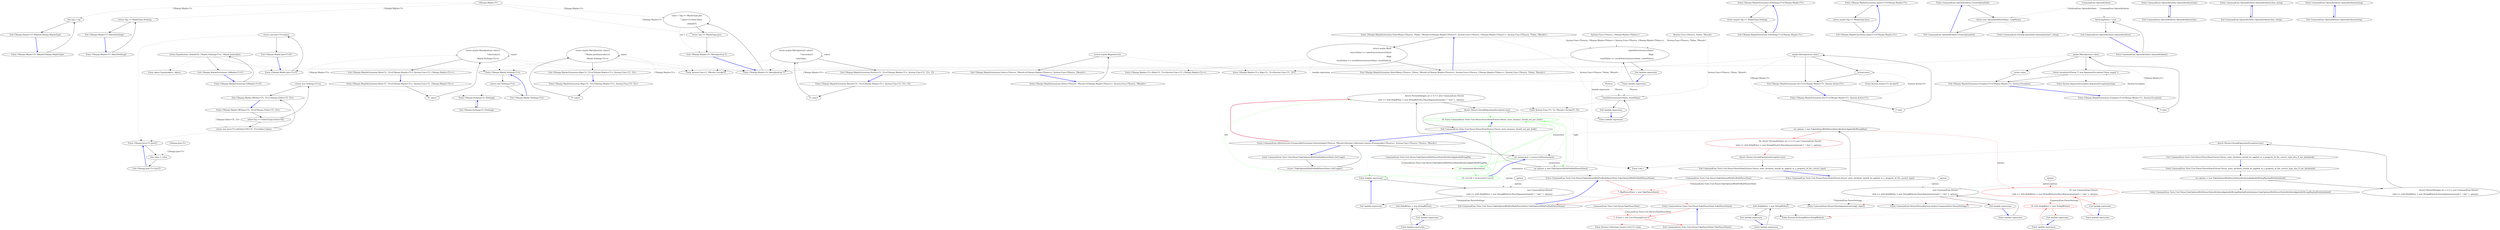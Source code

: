 digraph  {
n77 [label="CSharpx.Maybe<T>", span=""];
n78 [label="CSharpx.Just<T>", span=""];
n79 [label="System.Func<TSource, CSharpx.Maybe<TValue>>", span=""];
n80 [label="System.Func<TSource, TValue, TResult>", span=""];
n81 [label=TSource, span=""];
n0 [cluster="CSharpx.Maybe<T>.Maybe(CSharpx.MaybeType)", label="Entry CSharpx.Maybe<T>.Maybe(CSharpx.MaybeType)", span="19-19"];
n1 [cluster="CSharpx.Maybe<T>.Maybe(CSharpx.MaybeType)", label="this.tag = tag", span="21-21"];
n2 [cluster="CSharpx.Maybe<T>.Maybe(CSharpx.MaybeType)", label="Exit CSharpx.Maybe<T>.Maybe(CSharpx.MaybeType)", span="19-19"];
n3 [cluster="CSharpx.Maybe<T>.MatchNothing()", label="Entry CSharpx.Maybe<T>.MatchNothing()", span="29-29"];
n4 [cluster="CSharpx.Maybe<T>.MatchNothing()", label="return Tag == MaybeType.Nothing;", span="31-31"];
n5 [cluster="CSharpx.Maybe<T>.MatchNothing()", label="Exit CSharpx.Maybe<T>.MatchNothing()", span="29-29"];
n6 [cluster="CSharpx.Maybe<T>.MatchJust(out T)", label="Entry CSharpx.Maybe<T>.MatchJust(out T)", span="34-34"];
n7 [cluster="CSharpx.Maybe<T>.MatchJust(out T)", label="value = Tag == MaybeType.Just\r\n                ? ((Just<T>)this).Value\r\n                : default(T)", span="36-38"];
n8 [cluster="CSharpx.Maybe<T>.MatchJust(out T)", label="return Tag == MaybeType.Just;", span="39-39"];
n9 [cluster="CSharpx.Maybe<T>.MatchJust(out T)", label="Exit CSharpx.Maybe<T>.MatchJust(out T)", span="34-34"];
n10 [cluster="CSharpx.Nothing<T>.Nothing()", label="Entry CSharpx.Nothing<T>.Nothing()", span="48-48"];
n11 [cluster="CSharpx.Nothing<T>.Nothing()", label="Exit CSharpx.Nothing<T>.Nothing()", span="48-48"];
n12 [cluster="CSharpx.Just<T>.Just(T)", label="Entry CSharpx.Just<T>.Just(T)", span="58-58"];
n13 [cluster="CSharpx.Just<T>.Just(T)", label="this.value = value", span="61-61"];
n14 [cluster="CSharpx.Just<T>.Just(T)", label="Exit CSharpx.Just<T>.Just(T)", span="58-58"];
n15 [cluster="CSharpx.Maybe.Nothing<T>()", label="Entry CSharpx.Maybe.Nothing<T>()", span="75-75"];
n16 [cluster="CSharpx.Maybe.Nothing<T>()", label="return new Nothing<T>();", span="77-77"];
n17 [cluster="CSharpx.Maybe.Nothing<T>()", label="Exit CSharpx.Maybe.Nothing<T>()", span="75-75"];
n18 [cluster="CSharpx.Maybe.Just<T>(T)", label="Entry CSharpx.Maybe.Just<T>(T)", span="80-80"];
n19 [cluster="CSharpx.Maybe.Just<T>(T)", label="return new Just<T>(value);", span="82-82"];
n20 [cluster="CSharpx.Maybe.Just<T>(T)", label="Exit CSharpx.Maybe.Just<T>(T)", span="80-80"];
n21 [cluster="CSharpx.Maybe.OfEither<T1, T2>(CSharpx.Either<T1, T2>)", label="Entry CSharpx.Maybe.OfEither<T1, T2>(CSharpx.Either<T1, T2>)", span="89-89"];
n22 [cluster="CSharpx.Maybe.OfEither<T1, T2>(CSharpx.Either<T1, T2>)", label="either.Tag == Either2Type.Either1Of2", span="91-91"];
n23 [cluster="CSharpx.Maybe.OfEither<T1, T2>(CSharpx.Either<T1, T2>)", label="return new Just<T1>(((Either1Of2<T1, T2>)either).Value);", span="93-93"];
n24 [cluster="CSharpx.Maybe.OfEither<T1, T2>(CSharpx.Either<T1, T2>)", label="return new Nothing<T1>();", span="95-95"];
n25 [cluster="CSharpx.Maybe.OfEither<T1, T2>(CSharpx.Either<T1, T2>)", label="Exit CSharpx.Maybe.OfEither<T1, T2>(CSharpx.Either<T1, T2>)", span="89-89"];
n26 [cluster="CSharpx.MaybeExtensions.ToMaybe<T>(T)", label="Entry CSharpx.MaybeExtensions.ToMaybe<T>(T)", span="105-105"];
n27 [cluster="CSharpx.MaybeExtensions.ToMaybe<T>(T)", label="return Equals(value, default(T)) ? Maybe.Nothing<T>() : Maybe.Just(value);", span="107-107"];
n28 [cluster="CSharpx.MaybeExtensions.ToMaybe<T>(T)", label="Exit CSharpx.MaybeExtensions.ToMaybe<T>(T)", span="105-105"];
n29 [cluster="object.Equals(object, object)", label="Entry object.Equals(object, object)", span="0-0"];
n30 [cluster="CSharpx.MaybeExtensions.Bind<T1, T2>(CSharpx.Maybe<T1>, System.Func<T1, CSharpx.Maybe<T2>>)", label="Entry CSharpx.MaybeExtensions.Bind<T1, T2>(CSharpx.Maybe<T1>, System.Func<T1, CSharpx.Maybe<T2>>)", span="110-110"];
n31 [cluster="CSharpx.MaybeExtensions.Bind<T1, T2>(CSharpx.Maybe<T1>, System.Func<T1, CSharpx.Maybe<T2>>)", label="T1 value1", span="112-112"];
n32 [cluster="CSharpx.MaybeExtensions.Bind<T1, T2>(CSharpx.Maybe<T1>, System.Func<T1, CSharpx.Maybe<T2>>)", label="return maybe.MatchJust(out value1)\r\n                ? func(value1)\r\n                : Maybe.Nothing<T2>();", span="113-115"];
n33 [cluster="CSharpx.MaybeExtensions.Bind<T1, T2>(CSharpx.Maybe<T1>, System.Func<T1, CSharpx.Maybe<T2>>)", label="Exit CSharpx.MaybeExtensions.Bind<T1, T2>(CSharpx.Maybe<T1>, System.Func<T1, CSharpx.Maybe<T2>>)", span="110-110"];
n34 [cluster="System.Func<T, TResult>.Invoke(T)", label="Entry System.Func<T, TResult>.Invoke(T)", span="0-0"];
n35 [cluster="CSharpx.MaybeExtensions.Map<T1, T2>(CSharpx.Maybe<T1>, System.Func<T1, T2>)", label="Entry CSharpx.MaybeExtensions.Map<T1, T2>(CSharpx.Maybe<T1>, System.Func<T1, T2>)", span="118-118"];
n36 [cluster="CSharpx.MaybeExtensions.Map<T1, T2>(CSharpx.Maybe<T1>, System.Func<T1, T2>)", label="T1 value1", span="120-120"];
n37 [cluster="CSharpx.MaybeExtensions.Map<T1, T2>(CSharpx.Maybe<T1>, System.Func<T1, T2>)", label="return maybe.MatchJust(out value1)\r\n                ? Maybe.Just(func(value1))\r\n                : Maybe.Nothing<T2>();", span="121-123"];
n38 [cluster="CSharpx.MaybeExtensions.Map<T1, T2>(CSharpx.Maybe<T1>, System.Func<T1, T2>)", label="Exit CSharpx.MaybeExtensions.Map<T1, T2>(CSharpx.Maybe<T1>, System.Func<T1, T2>)", span="118-118"];
n39 [cluster="CSharpx.MaybeExtensions.Return<T1, T2>(CSharpx.Maybe<T1>, System.Func<T1, T2>, T2)", label="Entry CSharpx.MaybeExtensions.Return<T1, T2>(CSharpx.Maybe<T1>, System.Func<T1, T2>, T2)", span="126-126"];
n40 [cluster="CSharpx.MaybeExtensions.Return<T1, T2>(CSharpx.Maybe<T1>, System.Func<T1, T2>, T2)", label="T1 value1", span="128-128"];
n41 [cluster="CSharpx.MaybeExtensions.Return<T1, T2>(CSharpx.Maybe<T1>, System.Func<T1, T2>, T2)", label="return maybe.MatchJust(out value1)\r\n                ? func(value1)\r\n                : noneValue;", span="129-131"];
n42 [cluster="CSharpx.MaybeExtensions.Return<T1, T2>(CSharpx.Maybe<T1>, System.Func<T1, T2>, T2)", label="Exit CSharpx.MaybeExtensions.Return<T1, T2>(CSharpx.Maybe<T1>, System.Func<T1, T2>, T2)", span="126-126"];
n43 [cluster="CSharpx.MaybeExtensions.Do<T>(CSharpx.Maybe<T>, System.Action<T>)", label="Entry CSharpx.MaybeExtensions.Do<T>(CSharpx.Maybe<T>, System.Action<T>)", span="134-134"];
n44 [cluster="CSharpx.MaybeExtensions.Do<T>(CSharpx.Maybe<T>, System.Action<T>)", label="T value", span="136-136"];
n45 [cluster="CSharpx.MaybeExtensions.Do<T>(CSharpx.Maybe<T>, System.Action<T>)", label="maybe.MatchJust(out value)", span="137-137"];
n46 [cluster="CSharpx.MaybeExtensions.Do<T>(CSharpx.Maybe<T>, System.Action<T>)", label="action(value)", span="139-139"];
n47 [cluster="CSharpx.MaybeExtensions.Do<T>(CSharpx.Maybe<T>, System.Action<T>)", label="Exit CSharpx.MaybeExtensions.Do<T>(CSharpx.Maybe<T>, System.Action<T>)", span="134-134"];
n48 [cluster="System.Action<T>.Invoke(T)", label="Entry System.Action<T>.Invoke(T)", span="0-0"];
n49 [cluster="CSharpx.MaybeExtensions.Select<TSource, TResult>(CSharpx.Maybe<TSource>, System.Func<TSource, TResult>)", label="Entry CSharpx.MaybeExtensions.Select<TSource, TResult>(CSharpx.Maybe<TSource>, System.Func<TSource, TResult>)", span="143-143"];
n50 [cluster="CSharpx.MaybeExtensions.Select<TSource, TResult>(CSharpx.Maybe<TSource>, System.Func<TSource, TResult>)", label="return maybe.Map(selector);", span="146-146"];
n51 [cluster="CSharpx.MaybeExtensions.Select<TSource, TResult>(CSharpx.Maybe<TSource>, System.Func<TSource, TResult>)", label="Exit CSharpx.MaybeExtensions.Select<TSource, TResult>(CSharpx.Maybe<TSource>, System.Func<TSource, TResult>)", span="143-143"];
n52 [cluster="CSharpx.Maybe<T1>.Map<T1, T2>(System.Func<T1, T2>)", label="Entry CSharpx.Maybe<T1>.Map<T1, T2>(System.Func<T1, T2>)", span="118-118"];
n53 [cluster="CSharpx.MaybeExtensions.SelectMany<TSource, TValue, TResult>(CSharpx.Maybe<TSource>, System.Func<TSource, CSharpx.Maybe<TValue>>, System.Func<TSource, TValue, TResult>)", label="Entry CSharpx.MaybeExtensions.SelectMany<TSource, TValue, TResult>(CSharpx.Maybe<TSource>, System.Func<TSource, CSharpx.Maybe<TValue>>, System.Func<TSource, TValue, TResult>)", span="149-149"];
n54 [cluster="CSharpx.MaybeExtensions.SelectMany<TSource, TValue, TResult>(CSharpx.Maybe<TSource>, System.Func<TSource, CSharpx.Maybe<TValue>>, System.Func<TSource, TValue, TResult>)", label="return maybe.Bind(\r\n                sourceValue => valueSelector(sourceValue)\r\n                    .Map(\r\n                        resultValue => resultSelector(sourceValue, resultValue)));", span="154-157"];
n58 [cluster="lambda expression", label="valueSelector(sourceValue)\r\n                    .Map(\r\n                        resultValue => resultSelector(sourceValue, resultValue))", span="155-157"];
n61 [cluster="lambda expression", label="resultSelector(sourceValue, resultValue)", span="157-157"];
n55 [cluster="CSharpx.MaybeExtensions.SelectMany<TSource, TValue, TResult>(CSharpx.Maybe<TSource>, System.Func<TSource, CSharpx.Maybe<TValue>>, System.Func<TSource, TValue, TResult>)", label="Exit CSharpx.MaybeExtensions.SelectMany<TSource, TValue, TResult>(CSharpx.Maybe<TSource>, System.Func<TSource, CSharpx.Maybe<TValue>>, System.Func<TSource, TValue, TResult>)", span="149-149"];
n56 [cluster="CSharpx.Maybe<T1>.Bind<T1, T2>(System.Func<T1, CSharpx.Maybe<T2>>)", label="Entry CSharpx.Maybe<T1>.Bind<T1, T2>(System.Func<T1, CSharpx.Maybe<T2>>)", span="110-110"];
n57 [cluster="lambda expression", label="Entry lambda expression", span="155-157"];
n59 [cluster="lambda expression", label="Exit lambda expression", span="155-157"];
n60 [cluster="lambda expression", label="Entry lambda expression", span="157-157"];
n62 [cluster="lambda expression", label="Exit lambda expression", span="157-157"];
n63 [cluster="System.Func<T1, T2, TResult>.Invoke(T1, T2)", label="Entry System.Func<T1, T2, TResult>.Invoke(T1, T2)", span="0-0"];
n64 [cluster="CSharpx.MaybeExtensions.FromJust<T>(CSharpx.Maybe<T>, System.Exception)", label="Entry CSharpx.MaybeExtensions.FromJust<T>(CSharpx.Maybe<T>, System.Exception)", span="160-160"];
n65 [cluster="CSharpx.MaybeExtensions.FromJust<T>(CSharpx.Maybe<T>, System.Exception)", label="T value", span="162-162"];
n66 [cluster="CSharpx.MaybeExtensions.FromJust<T>(CSharpx.Maybe<T>, System.Exception)", label="maybe.MatchJust(out value)", span="163-163"];
n68 [cluster="CSharpx.MaybeExtensions.FromJust<T>(CSharpx.Maybe<T>, System.Exception)", label="throw exceptionToThrow ?? new ArgumentException(''Value empty.'');", span="167-167"];
n67 [cluster="CSharpx.MaybeExtensions.FromJust<T>(CSharpx.Maybe<T>, System.Exception)", label="return value;", span="165-165"];
n69 [cluster="CSharpx.MaybeExtensions.FromJust<T>(CSharpx.Maybe<T>, System.Exception)", label="Exit CSharpx.MaybeExtensions.FromJust<T>(CSharpx.Maybe<T>, System.Exception)", span="160-160"];
n70 [cluster="System.ArgumentException.ArgumentException(string)", label="Entry System.ArgumentException.ArgumentException(string)", span="0-0"];
n71 [cluster="CSharpx.MaybeExtensions.IsNothing<T>(CSharpx.Maybe<T>)", label="Entry CSharpx.MaybeExtensions.IsNothing<T>(CSharpx.Maybe<T>)", span="170-170"];
n72 [cluster="CSharpx.MaybeExtensions.IsNothing<T>(CSharpx.Maybe<T>)", label="return maybe.Tag == MaybeType.Nothing;", span="172-172"];
n73 [cluster="CSharpx.MaybeExtensions.IsNothing<T>(CSharpx.Maybe<T>)", label="Exit CSharpx.MaybeExtensions.IsNothing<T>(CSharpx.Maybe<T>)", span="170-170"];
n74 [cluster="CSharpx.MaybeExtensions.IsJust<T>(CSharpx.Maybe<T>)", label="Entry CSharpx.MaybeExtensions.IsJust<T>(CSharpx.Maybe<T>)", span="175-175"];
n75 [cluster="CSharpx.MaybeExtensions.IsJust<T>(CSharpx.Maybe<T>)", label="return maybe.Tag == MaybeType.Just;", span="177-177"];
n76 [cluster="CSharpx.MaybeExtensions.IsJust<T>(CSharpx.Maybe<T>)", label="Exit CSharpx.MaybeExtensions.IsJust<T>(CSharpx.Maybe<T>)", span="175-175"];
m0_9 [cluster="CommandLine.OptionAttribute.CreateOptionInfo()", file="HelpText.cs", label="Entry CommandLine.OptionAttribute.CreateOptionInfo()", span="77-77"];
m0_10 [cluster="CommandLine.OptionAttribute.CreateOptionInfo()", file="HelpText.cs", label="return new OptionInfo(ShortName, LongName);", span="79-79"];
m0_11 [cluster="CommandLine.OptionAttribute.CreateOptionInfo()", file="HelpText.cs", label="Exit CommandLine.OptionAttribute.CreateOptionInfo()", span="77-77"];
m0_12 [cluster="CommandLine.Parsing.OptionInfo.OptionInfo(char?, string)", file="HelpText.cs", label="Entry CommandLine.Parsing.OptionInfo.OptionInfo(char?, string)", span="78-78"];
m0_3 [cluster="CommandLine.OptionAttribute.OptionAttribute(char)", file="HelpText.cs", label="Entry CommandLine.OptionAttribute.OptionAttribute(char)", span="49-49"];
m0_4 [cluster="CommandLine.OptionAttribute.OptionAttribute(char)", file="HelpText.cs", label="Exit CommandLine.OptionAttribute.OptionAttribute(char)", span="49-49"];
m0_7 [cluster="CommandLine.OptionAttribute.OptionAttribute(char, string)", file="HelpText.cs", label="Entry CommandLine.OptionAttribute.OptionAttribute(char, string)", span="68-68"];
m0_8 [cluster="CommandLine.OptionAttribute.OptionAttribute(char, string)", file="HelpText.cs", label="Exit CommandLine.OptionAttribute.OptionAttribute(char, string)", span="68-68"];
m0_0 [cluster="CommandLine.OptionAttribute.OptionAttribute()", file="HelpText.cs", label="Entry CommandLine.OptionAttribute.OptionAttribute()", span="40-40"];
m0_1 [cluster="CommandLine.OptionAttribute.OptionAttribute()", file="HelpText.cs", label="AutoLongName = true", span="42-42"];
m0_2 [cluster="CommandLine.OptionAttribute.OptionAttribute()", file="HelpText.cs", label="Exit CommandLine.OptionAttribute.OptionAttribute()", span="40-40"];
m0_5 [cluster="CommandLine.OptionAttribute.OptionAttribute(string)", file="HelpText.cs", label="Entry CommandLine.OptionAttribute.OptionAttribute(string)", span="58-58"];
m0_6 [cluster="CommandLine.OptionAttribute.OptionAttribute(string)", file="HelpText.cs", label="Exit CommandLine.OptionAttribute.OptionAttribute(string)", span="58-58"];
m0_13 [file="HelpText.cs", label="CommandLine.OptionAttribute", span=""];
m1_4 [cluster="CommandLine.Tests.Unit.Parser.FakeOptionsWithPreBuiltParserState.FakeOptionsWithPreBuiltParserState()", file="UnParserExtensions.cs", label="Entry CommandLine.Tests.Unit.Parser.FakeOptionsWithPreBuiltParserState.FakeOptionsWithPreBuiltParserState()", span="21-21"];
m1_5 [cluster="CommandLine.Tests.Unit.Parser.FakeOptionsWithPreBuiltParserState.FakeOptionsWithPreBuiltParserState()", color=red, community=0, file="UnParserExtensions.cs", label="7: BadParserState = new FakeParserState()", span="23-23"];
m1_6 [cluster="CommandLine.Tests.Unit.Parser.FakeOptionsWithPreBuiltParserState.FakeOptionsWithPreBuiltParserState()", file="UnParserExtensions.cs", label="Exit CommandLine.Tests.Unit.Parser.FakeOptionsWithPreBuiltParserState.FakeOptionsWithPreBuiltParserState()", span="21-21"];
m1_0 [cluster="CommandLine.Tests.Unit.Parser.FakeParserState.FakeParserState()", file="UnParserExtensions.cs", label="Entry CommandLine.Tests.Unit.Parser.FakeParserState.FakeParserState()", span="11-11"];
m1_1 [cluster="CommandLine.Tests.Unit.Parser.FakeParserState.FakeParserState()", color=red, community=0, file="UnParserExtensions.cs", label="7: Errors = new List<ParsingError>()", span="13-13"];
m1_2 [cluster="CommandLine.Tests.Unit.Parser.FakeParserState.FakeParserState()", file="UnParserExtensions.cs", label="Exit CommandLine.Tests.Unit.Parser.FakeParserState.FakeParserState()", span="11-11"];
m1_44 [cluster="CommandLine.Tests.Unit.Parser.FakeOptionsWithParserStateAttributeAppliedInWrongWayAndNotInitialized.FakeOptionsWithParserStateAttributeAppliedInWrongWayAndNotInitialized()", file="UnParserExtensions.cs", label="Entry CommandLine.Tests.Unit.Parser.FakeOptionsWithParserStateAttributeAppliedInWrongWayAndNotInitialized.FakeOptionsWithParserStateAttributeAppliedInWrongWayAndNotInitialized()", span="52-52"];
m1_39 [cluster="CommandLine.Tests.Unit.Parser.ParserStateFixture.Parser_state_attribute_should_be_applied_to_a_property_of_the_correct_type_also_if_not_initialized()", file="UnParserExtensions.cs", label="Entry CommandLine.Tests.Unit.Parser.ParserStateFixture.Parser_state_attribute_should_be_applied_to_a_property_of_the_correct_type_also_if_not_initialized()", span="86-86"];
m1_40 [cluster="CommandLine.Tests.Unit.Parser.ParserStateFixture.Parser_state_attribute_should_be_applied_to_a_property_of_the_correct_type_also_if_not_initialized()", file="UnParserExtensions.cs", label="var options = new FakeOptionsWithParserStateAttributeAppliedInWrongWayAndNotInitialized()", span="88-88"];
m1_41 [cluster="CommandLine.Tests.Unit.Parser.ParserStateFixture.Parser_state_attribute_should_be_applied_to_a_property_of_the_correct_type_also_if_not_initialized()", file="UnParserExtensions.cs", label="Assert.ThrowsDelegate act = () => new CommandLine.Parser(\r\n                with => with.HelpWriter = new StringWriter()).ParseArguments(new[] { ''--foo'' }, options)", span="90-91"];
m1_42 [cluster="CommandLine.Tests.Unit.Parser.ParserStateFixture.Parser_state_attribute_should_be_applied_to_a_property_of_the_correct_type_also_if_not_initialized()", file="UnParserExtensions.cs", label="Assert.Throws<InvalidOperationException>(act)", span="93-93"];
m1_43 [cluster="CommandLine.Tests.Unit.Parser.ParserStateFixture.Parser_state_attribute_should_be_applied_to_a_property_of_the_correct_type_also_if_not_initialized()", file="UnParserExtensions.cs", label="Exit CommandLine.Tests.Unit.Parser.ParserStateFixture.Parser_state_attribute_should_be_applied_to_a_property_of_the_correct_type_also_if_not_initialized()", span="86-86"];
m1_27 [cluster="System.IO.StringWriter.StringWriter()", file="UnParserExtensions.cs", label="Entry System.IO.StringWriter.StringWriter()", span="0-0"];
m1_28 [cluster="CommandLine.Tests.Unit.Parser.ParserStateFixture.Parser_state_attribute_should_be_applied_to_a_property_of_the_correct_type()", file="UnParserExtensions.cs", label="Entry CommandLine.Tests.Unit.Parser.ParserStateFixture.Parser_state_attribute_should_be_applied_to_a_property_of_the_correct_type()", span="75-75"];
m1_29 [cluster="CommandLine.Tests.Unit.Parser.ParserStateFixture.Parser_state_attribute_should_be_applied_to_a_property_of_the_correct_type()", file="UnParserExtensions.cs", label="var options = new FakeOptionsWithParserStateAttributeAppliedInWrongWay()", span="77-77"];
m1_30 [cluster="CommandLine.Tests.Unit.Parser.ParserStateFixture.Parser_state_attribute_should_be_applied_to_a_property_of_the_correct_type()", color=red, community=0, file="UnParserExtensions.cs", label="20: Assert.ThrowsDelegate act = () => new CommandLine.Parser(\r\n                with => with.HelpWriter = new StringWriter()).ParseArguments(new[] { ''--foo'' }, options)", span="79-80"];
m1_31 [cluster="CommandLine.Tests.Unit.Parser.ParserStateFixture.Parser_state_attribute_should_be_applied_to_a_property_of_the_correct_type()", file="UnParserExtensions.cs", label="Assert.Throws<InvalidOperationException>(act)", span="82-82"];
m1_32 [cluster="CommandLine.Tests.Unit.Parser.ParserStateFixture.Parser_state_attribute_should_be_applied_to_a_property_of_the_correct_type()", file="UnParserExtensions.cs", label="Exit CommandLine.Tests.Unit.Parser.ParserStateFixture.Parser_state_attribute_should_be_applied_to_a_property_of_the_correct_type()", span="75-75"];
m1_22 [cluster="CommandLine.Parser.Parser(System.Action<CommandLine.ParserSettings>)", file="UnParserExtensions.cs", label="Entry CommandLine.Parser.Parser(System.Action<CommandLine.ParserSettings>)", span="85-85"];
m1_23 [cluster="CommandLine.Parser.ParseArguments(string[], object)", file="UnParserExtensions.cs", label="Entry CommandLine.Parser.ParseArguments(string[], object)", span="140-140"];
m1_10 [cluster="CommandLine.Infrastructure.EnumerableExtensions.PairwiseImpl<TSource, TResult>(System.Collections.Generic.IEnumerable<TSource>, System.Func<TSource, TSource, TResult>)", file="UnParserExtensions.cs", label="var enumerator = source.GetEnumerator()", span="20-20"];
m1_11 [cluster="CommandLine.Infrastructure.EnumerableExtensions.PairwiseImpl<TSource, TResult>(System.Collections.Generic.IEnumerable<TSource>, System.Func<TSource, TSource, TResult>)", color=green, community=0, file="UnParserExtensions.cs", label="10: enumerator.MoveNext()", span="22-22"];
m1_12 [cluster="CommandLine.Infrastructure.EnumerableExtensions.PairwiseImpl<TSource, TResult>(System.Collections.Generic.IEnumerable<TSource>, System.Func<TSource, TSource, TResult>)", color=green, community=0, file="UnParserExtensions.cs", label="22: var left = enumerator.Current", span="24-24"];
m1_19 [cluster="lambda expression", file="UnParserExtensions.cs", label="Entry lambda expression", span="68-69"];
m1_48 [cluster="lambda expression", file="UnParserExtensions.cs", label="Entry lambda expression", span="91-91"];
m1_20 [cluster="lambda expression", file="UnParserExtensions.cs", label="new CommandLine.Parser(\r\n                with => with.HelpWriter = new StringWriter()).ParseArguments(new[] { ''--bar'' }, options)", span="68-69"];
m1_21 [cluster="lambda expression", file="UnParserExtensions.cs", label="Exit lambda expression", span="68-69"];
m1_25 [cluster="lambda expression", file="UnParserExtensions.cs", label="with.HelpWriter = new StringWriter()", span="69-69"];
m1_24 [cluster="lambda expression", file="UnParserExtensions.cs", label="Entry lambda expression", span="69-69"];
m1_26 [cluster="lambda expression", file="UnParserExtensions.cs", label="Exit lambda expression", span="69-69"];
m1_34 [cluster="lambda expression", color=red, community=0, file="UnParserExtensions.cs", label="10: new CommandLine.Parser(\r\n                with => with.HelpWriter = new StringWriter()).ParseArguments(new[] { ''--foo'' }, options)", span="79-80"];
m1_33 [cluster="lambda expression", file="UnParserExtensions.cs", label="Entry lambda expression", span="79-80"];
m1_35 [cluster="lambda expression", file="UnParserExtensions.cs", label="Exit lambda expression", span="79-80"];
m1_37 [cluster="lambda expression", color=red, community=0, file="UnParserExtensions.cs", label="14: with.HelpWriter = new StringWriter()", span="80-80"];
m1_36 [cluster="lambda expression", file="UnParserExtensions.cs", label="Entry lambda expression", span="80-80"];
m1_38 [cluster="lambda expression", file="UnParserExtensions.cs", label="Exit lambda expression", span="80-80"];
m1_46 [cluster="lambda expression", file="UnParserExtensions.cs", label="new CommandLine.Parser(\r\n                with => with.HelpWriter = new StringWriter()).ParseArguments(new[] { ''--foo'' }, options)", span="90-91"];
m1_45 [cluster="lambda expression", file="UnParserExtensions.cs", label="Entry lambda expression", span="90-91"];
m1_47 [cluster="lambda expression", file="UnParserExtensions.cs", label="Exit lambda expression", span="90-91"];
m1_49 [cluster="lambda expression", file="UnParserExtensions.cs", label="with.HelpWriter = new StringWriter()", span="91-91"];
m1_50 [cluster="lambda expression", file="UnParserExtensions.cs", label="Exit lambda expression", span="91-91"];
m1_18 [cluster="Unk.>", file="UnParserExtensions.cs", label="Entry Unk.>", span=""];
m1_7 [cluster="CommandLine.Tests.Unit.Parser.FakeOptionsWithPreBuiltParserState.GetUsage()", file="UnParserExtensions.cs", label="Entry CommandLine.Tests.Unit.Parser.FakeOptionsWithPreBuiltParserState.GetUsage()", span="26-26"];
m1_8 [cluster="CommandLine.Tests.Unit.Parser.FakeOptionsWithPreBuiltParserState.GetUsage()", file="UnParserExtensions.cs", label="return ''FakeOptionsWithPreBuiltParserState::GetUsage()'';", span="28-28"];
m1_9 [cluster="CommandLine.Infrastructure.EnumerableExtensions.PairwiseImpl<TSource, TResult>(System.Collections.Generic.IEnumerable<TSource>, System.Func<TSource, TSource, TResult>)", file="UnParserExtensions.cs", label="Entry CommandLine.Infrastructure.EnumerableExtensions.PairwiseImpl<TSource, TResult>(System.Collections.Generic.IEnumerable<TSource>, System.Func<TSource, TSource, TResult>)", span="18-18"];
m1_13 [cluster="CommandLine.Tests.Unit.Parser.ParserStateFixture.Parser_state_instance_should_not_pre_built()", color=green, community=0, file="UnParserExtensions.cs", label="10: Entry CommandLine.Tests.Unit.Parser.ParserStateFixture.Parser_state_instance_should_not_pre_built()", span="64-64"];
m1_15 [cluster="CommandLine.Tests.Unit.Parser.ParserStateFixture.Parser_state_instance_should_not_pre_built()", file="UnParserExtensions.cs", label="Assert.ThrowsDelegate act = () => new CommandLine.Parser(\r\n                with => with.HelpWriter = new StringWriter()).ParseArguments(new[] { ''--bar'' }, options)", span="68-69"];
m1_16 [cluster="CommandLine.Tests.Unit.Parser.ParserStateFixture.Parser_state_instance_should_not_pre_built()", file="UnParserExtensions.cs", label="Assert.Throws<InvalidOperationException>(act)", span="71-71"];
m1_14 [cluster="CommandLine.Tests.Unit.Parser.ParserStateFixture.Parser_state_instance_should_not_pre_built()", file="UnParserExtensions.cs", label="var options = new FakeOptionsWithPreBuiltParserState()", span="66-66"];
m1_17 [cluster="CommandLine.Tests.Unit.Parser.ParserStateFixture.Parser_state_instance_should_not_pre_built()", file="UnParserExtensions.cs", label="Exit CommandLine.Tests.Unit.Parser.ParserStateFixture.Parser_state_instance_should_not_pre_built()", span="64-64"];
m1_3 [cluster="System.Collections.Generic.List<T>.List()", file="UnParserExtensions.cs", label="Entry System.Collections.Generic.List<T>.List()", span="0-0"];
m1_51 [file="UnParserExtensions.cs", label="CommandLine.Tests.Unit.Parser.FakeParserState", span=""];
m1_52 [file="UnParserExtensions.cs", label="CommandLine.Tests.Unit.Parser.FakeOptionsWithPreBuiltParserState", span=""];
m1_53 [file="UnParserExtensions.cs", label="CommandLine.Tests.Unit.Parser.FakeOptionsWithParserStateAttributeAppliedInWrongWay", span=""];
m1_54 [file="UnParserExtensions.cs", label=options, span=""];
m1_55 [file="UnParserExtensions.cs", label=options, span=""];
m1_56 [file="UnParserExtensions.cs", label=options, span=""];
n77 -> n1  [color=darkseagreen4, key=1, label="CSharpx.Maybe<T>", style=dashed];
n77 -> n4  [color=darkseagreen4, key=1, label="CSharpx.Maybe<T>", style=dashed];
n77 -> n7  [color=darkseagreen4, key=1, label="CSharpx.Maybe<T>", style=dashed];
n77 -> n8  [color=darkseagreen4, key=1, label="CSharpx.Maybe<T>", style=dashed];
n78 -> n13  [color=darkseagreen4, key=1, label="CSharpx.Just<T>", style=dashed];
n79 -> n58  [color=darkseagreen4, key=1, label="System.Func<TSource, CSharpx.Maybe<TValue>>", style=dashed];
n80 -> n58  [color=darkseagreen4, key=1, label="System.Func<TSource, TValue, TResult>", style=dashed];
n80 -> n61  [color=darkseagreen4, key=1, label="System.Func<TSource, TValue, TResult>", style=dashed];
n81 -> n61  [color=darkseagreen4, key=1, label=TSource, style=dashed];
n0 -> n1  [key=0, style=solid];
n1 -> n2  [key=0, style=solid];
n2 -> n0  [color=blue, key=0, style=bold];
n3 -> n4  [key=0, style=solid];
n4 -> n5  [key=0, style=solid];
n5 -> n3  [color=blue, key=0, style=bold];
n6 -> n7  [key=0, style=solid];
n7 -> n8  [key=0, style=solid];
n7 -> n9  [color=darkseagreen4, key=1, label="out T", style=dashed];
n8 -> n9  [key=0, style=solid];
n9 -> n6  [color=blue, key=0, style=bold];
n10 -> n11  [key=0, style=solid];
n11 -> n10  [color=blue, key=0, style=bold];
n12 -> n13  [key=0, style=solid];
n13 -> n14  [key=0, style=solid];
n14 -> n12  [color=blue, key=0, style=bold];
n15 -> n16  [key=0, style=solid];
n16 -> n17  [key=0, style=solid];
n16 -> n10  [key=2, style=dotted];
n17 -> n15  [color=blue, key=0, style=bold];
n18 -> n19  [key=0, style=solid];
n19 -> n20  [key=0, style=solid];
n19 -> n12  [key=2, style=dotted];
n20 -> n18  [color=blue, key=0, style=bold];
n21 -> n22  [key=0, style=solid];
n21 -> n23  [color=darkseagreen4, key=1, label="CSharpx.Either<T1, T2>", style=dashed];
n22 -> n23  [key=0, style=solid];
n22 -> n24  [key=0, style=solid];
n23 -> n25  [key=0, style=solid];
n23 -> n12  [key=2, style=dotted];
n24 -> n25  [key=0, style=solid];
n24 -> n10  [key=2, style=dotted];
n25 -> n21  [color=blue, key=0, style=bold];
n26 -> n27  [key=0, style=solid];
n27 -> n28  [key=0, style=solid];
n27 -> n29  [key=2, style=dotted];
n27 -> n15  [key=2, style=dotted];
n27 -> n18  [key=2, style=dotted];
n28 -> n26  [color=blue, key=0, style=bold];
n30 -> n31  [key=0, style=solid];
n30 -> n32  [color=darkseagreen4, key=1, label="CSharpx.Maybe<T1>", style=dashed];
n31 -> n32  [key=0, style=solid];
n32 -> n33  [key=0, style=solid];
n32 -> n6  [key=2, style=dotted];
n32 -> n34  [key=2, style=dotted];
n32 -> n15  [key=2, style=dotted];
n32 -> n32  [color=darkseagreen4, key=1, label=value1, style=dashed];
n33 -> n30  [color=blue, key=0, style=bold];
n35 -> n36  [key=0, style=solid];
n35 -> n37  [color=darkseagreen4, key=1, label="CSharpx.Maybe<T1>", style=dashed];
n36 -> n37  [key=0, style=solid];
n37 -> n38  [key=0, style=solid];
n37 -> n6  [key=2, style=dotted];
n37 -> n34  [key=2, style=dotted];
n37 -> n18  [key=2, style=dotted];
n37 -> n15  [key=2, style=dotted];
n37 -> n37  [color=darkseagreen4, key=1, label=value1, style=dashed];
n38 -> n35  [color=blue, key=0, style=bold];
n39 -> n40  [key=0, style=solid];
n39 -> n41  [color=darkseagreen4, key=1, label="CSharpx.Maybe<T1>", style=dashed];
n40 -> n41  [key=0, style=solid];
n41 -> n42  [key=0, style=solid];
n41 -> n6  [key=2, style=dotted];
n41 -> n34  [key=2, style=dotted];
n41 -> n41  [color=darkseagreen4, key=1, label=value1, style=dashed];
n42 -> n39  [color=blue, key=0, style=bold];
n43 -> n44  [key=0, style=solid];
n43 -> n45  [color=darkseagreen4, key=1, label="CSharpx.Maybe<T>", style=dashed];
n43 -> n46  [color=darkseagreen4, key=1, label="System.Action<T>", style=dashed];
n44 -> n45  [key=0, style=solid];
n45 -> n46  [key=0, style=solid];
n45 -> n47  [key=0, style=solid];
n45 -> n6  [key=2, style=dotted];
n46 -> n47  [key=0, style=solid];
n46 -> n48  [key=2, style=dotted];
n47 -> n43  [color=blue, key=0, style=bold];
n49 -> n50  [key=0, style=solid];
n50 -> n51  [key=0, style=solid];
n50 -> n52  [key=2, style=dotted];
n51 -> n49  [color=blue, key=0, style=bold];
n53 -> n54  [key=0, style=solid];
n53 -> n58  [color=darkseagreen4, key=1, label="System.Func<TSource, CSharpx.Maybe<TValue>>", style=dashed];
n53 -> n61  [color=darkseagreen4, key=1, label="System.Func<TSource, TValue, TResult>", style=dashed];
n54 -> n55  [key=0, style=solid];
n54 -> n56  [key=2, style=dotted];
n54 -> n57  [color=darkseagreen4, key=1, label="lambda expression", style=dashed];
n58 -> n59  [key=0, style=solid];
n58 -> n34  [key=2, style=dotted];
n58 -> n52  [key=2, style=dotted];
n58 -> n60  [color=darkseagreen4, key=1, label="lambda expression", style=dashed];
n61 -> n62  [key=0, style=solid];
n61 -> n63  [key=2, style=dotted];
n55 -> n53  [color=blue, key=0, style=bold];
n57 -> n58  [key=0, style=solid];
n57 -> n61  [color=darkseagreen4, key=1, label=TSource, style=dashed];
n59 -> n57  [color=blue, key=0, style=bold];
n60 -> n61  [key=0, style=solid];
n62 -> n60  [color=blue, key=0, style=bold];
n64 -> n65  [key=0, style=solid];
n64 -> n66  [color=darkseagreen4, key=1, label="CSharpx.Maybe<T>", style=dashed];
n64 -> n68  [color=darkseagreen4, key=1, label="System.Exception", style=dashed];
n65 -> n66  [key=0, style=solid];
n66 -> n67  [key=0, style=solid];
n66 -> n68  [key=0, style=solid];
n66 -> n6  [key=2, style=dotted];
n68 -> n69  [key=0, style=solid];
n68 -> n70  [key=2, style=dotted];
n67 -> n69  [key=0, style=solid];
n69 -> n64  [color=blue, key=0, style=bold];
n71 -> n72  [key=0, style=solid];
n72 -> n73  [key=0, style=solid];
n73 -> n71  [color=blue, key=0, style=bold];
n74 -> n75  [key=0, style=solid];
n75 -> n76  [key=0, style=solid];
n76 -> n74  [color=blue, key=0, style=bold];
m0_9 -> m0_10  [key=0, style=solid];
m0_10 -> m0_11  [key=0, style=solid];
m0_10 -> m0_12  [key=2, style=dotted];
m0_11 -> m0_9  [color=blue, key=0, style=bold];
m0_3 -> m0_4  [key=0, style=solid];
m0_4 -> m0_3  [color=blue, key=0, style=bold];
m0_7 -> m0_8  [key=0, style=solid];
m0_8 -> m0_7  [color=blue, key=0, style=bold];
m0_0 -> m0_1  [key=0, style=solid];
m0_1 -> m0_2  [key=0, style=solid];
m0_2 -> m0_0  [color=blue, key=0, style=bold];
m0_5 -> m0_6  [key=0, style=solid];
m0_6 -> m0_5  [color=blue, key=0, style=bold];
m0_13 -> m0_1  [color=darkseagreen4, key=1, label="CommandLine.OptionAttribute", style=dashed];
m0_13 -> m0_10  [color=darkseagreen4, key=1, label="CommandLine.OptionAttribute", style=dashed];
m1_4 -> m1_5  [color=red, key=0, style=solid];
m1_5 -> m1_6  [color=red, key=0, style=solid];
m1_5 -> m1_0  [color=red, key=2, style=dotted];
m1_6 -> m1_4  [color=blue, key=0, style=bold];
m1_0 -> m1_1  [color=red, key=0, style=solid];
m1_1 -> m1_2  [color=red, key=0, style=solid];
m1_1 -> m1_3  [color=red, key=2, style=dotted];
m1_2 -> m1_0  [color=blue, key=0, style=bold];
m1_39 -> m1_40  [key=0, style=solid];
m1_40 -> m1_41  [key=0, style=solid];
m1_40 -> m1_44  [key=2, style=dotted];
m1_40 -> m1_46  [color=darkseagreen4, key=1, label=options, style=dashed];
m1_41 -> m1_42  [key=0, style=solid];
m1_42 -> m1_43  [key=0, style=solid];
m1_42 -> m1_18  [key=2, style=dotted];
m1_43 -> m1_39  [color=blue, key=0, style=bold];
m1_28 -> m1_29  [key=0, style=solid];
m1_29 -> m1_30  [color=red, key=0, style=solid];
m1_29 -> m1_10  [key=2, style=dotted];
m1_29 -> m1_34  [color=red, key=1, label=options, style=dashed];
m1_30 -> m1_31  [color=red, key=0, style=solid];
m1_31 -> m1_32  [key=0, style=solid];
m1_31 -> m1_18  [key=2, style=dotted];
m1_32 -> m1_28  [color=blue, key=0, style=bold];
m1_10 -> m1_11  [color=green, key=0, style=solid];
m1_10 -> m1_12  [color=green, key=1, label=enumerator, style=dashed];
m1_10 -> m1_13  [color=green, key=1, label=enumerator, style=dashed];
m1_10 -> m1_18  [key=2, style=dotted];
m1_10 -> m1_14  [color=darkseagreen4, key=1, label=enumerator, style=dashed];
m1_11 -> m1_12  [color=green, key=0, style=solid];
m1_11 -> m1_17  [color=green, key=0, style=solid];
m1_11 -> m1_19  [color=green, key=2, style=dotted];
m1_12 -> m1_10  [color=blue, key=0, style=bold];
m1_12 -> m1_13  [color=green, key=0, style=solid];
m1_12 -> m1_15  [color=green, key=1, label=left, style=dashed];
m1_19 -> m1_20  [key=0, style=solid];
m1_48 -> m1_49  [key=0, style=solid];
m1_20 -> m1_21  [key=0, style=solid];
m1_20 -> m1_22  [key=2, style=dotted];
m1_20 -> m1_23  [key=2, style=dotted];
m1_20 -> m1_25  [color=darkseagreen4, key=1, label="CommandLine.ParserSettings", style=dashed];
m1_21 -> m1_19  [color=blue, key=0, style=bold];
m1_25 -> m1_26  [key=0, style=solid];
m1_25 -> m1_27  [key=2, style=dotted];
m1_24 -> m1_25  [key=0, style=solid];
m1_26 -> m1_24  [color=blue, key=0, style=bold];
m1_34 -> m1_35  [color=red, key=0, style=solid];
m1_34 -> m1_22  [color=red, key=2, style=dotted];
m1_34 -> m1_23  [color=red, key=2, style=dotted];
m1_34 -> m1_37  [color=red, key=1, label="CommandLine.ParserSettings", style=dashed];
m1_33 -> m1_34  [color=red, key=0, style=solid];
m1_35 -> m1_33  [color=blue, key=0, style=bold];
m1_37 -> m1_38  [color=red, key=0, style=solid];
m1_37 -> m1_27  [color=red, key=2, style=dotted];
m1_36 -> m1_37  [color=red, key=0, style=solid];
m1_38 -> m1_36  [color=blue, key=0, style=bold];
m1_46 -> m1_47  [key=0, style=solid];
m1_46 -> m1_22  [key=2, style=dotted];
m1_46 -> m1_23  [key=2, style=dotted];
m1_46 -> m1_49  [color=darkseagreen4, key=1, label="CommandLine.ParserSettings", style=dashed];
m1_45 -> m1_46  [key=0, style=solid];
m1_47 -> m1_45  [color=blue, key=0, style=bold];
m1_49 -> m1_50  [key=0, style=solid];
m1_49 -> m1_27  [key=2, style=dotted];
m1_50 -> m1_48  [color=blue, key=0, style=bold];
m1_7 -> m1_8  [key=0, style=solid];
m1_8 -> m1_9  [key=0, style=solid];
m1_9 -> m1_7  [color=blue, key=0, style=bold];
m1_9 -> m1_10  [key=0, style=solid];
m1_9 -> m1_15  [color=crimson, key=0, style=bold];
m1_13 -> m1_14  [color=green, key=0, style=solid];
m1_13 -> m1_17  [color=green, key=0, style=solid];
m1_13 -> m1_19  [color=green, key=2, style=dotted];
m1_15 -> m1_16  [key=0, style=solid];
m1_15 -> n63  [key=2, style=dotted];
m1_16 -> m1_13  [color=green, key=0, style=solid];
m1_16 -> m1_17  [key=0, style=solid];
m1_16 -> m1_18  [key=2, style=dotted];
m1_14 -> m1_15  [key=0, style=solid];
m1_14 -> m1_16  [color=darkseagreen4, key=1, label=right, style=dashed];
m1_14 -> m1_4  [key=2, style=dotted];
m1_14 -> m1_20  [color=darkseagreen4, key=1, label=options, style=dashed];
m1_17 -> m1_9  [color=blue, key=0, style=bold];
m1_17 -> m1_13  [color=blue, key=0, style=bold];
m1_51 -> m1_1  [color=red, key=1, label="CommandLine.Tests.Unit.Parser.FakeParserState", style=dashed];
m1_52 -> m1_5  [color=red, key=1, label="CommandLine.Tests.Unit.Parser.FakeOptionsWithPreBuiltParserState", style=dashed];
m1_53 -> m1_11  [color=red, key=1, label="CommandLine.Tests.Unit.Parser.FakeOptionsWithParserStateAttributeAppliedInWrongWay", style=dashed];
m1_54 -> m1_20  [color=darkseagreen4, key=1, label=options, style=dashed];
m1_55 -> m1_34  [color=red, key=1, label=options, style=dashed];
m1_56 -> m1_46  [color=darkseagreen4, key=1, label=options, style=dashed];
}
